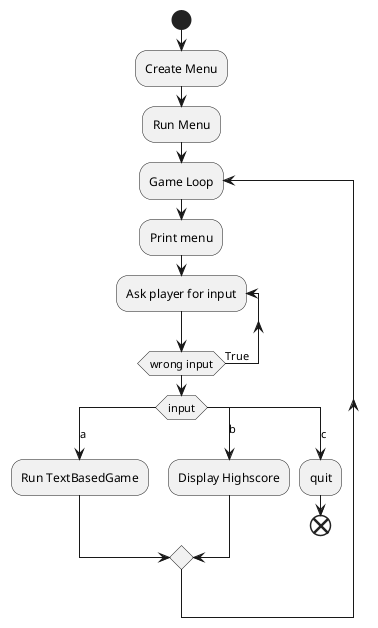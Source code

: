 ```plantuml
@startuml

start

:Create Menu;
:Run Menu;
repeat :Game Loop;
  :Print menu;
  repeat :Ask player for input;
  repeat while (wrong input) is (True)
  switch (input)
    case (a)
        :Run TextBasedGame;
    case (b)
        :Display Highscore;
    case (c)
        :quit;
        end
    endswitch
repeat while
@enduml
```